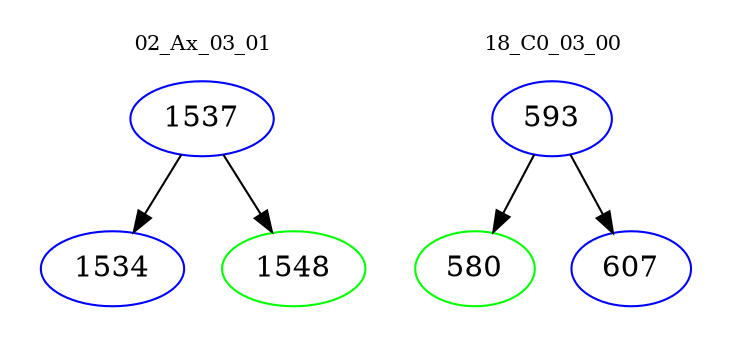 digraph{
subgraph cluster_0 {
color = white
label = "02_Ax_03_01";
fontsize=10;
T0_1537 [label="1537", color="blue"]
T0_1537 -> T0_1534 [color="black"]
T0_1534 [label="1534", color="blue"]
T0_1537 -> T0_1548 [color="black"]
T0_1548 [label="1548", color="green"]
}
subgraph cluster_1 {
color = white
label = "18_C0_03_00";
fontsize=10;
T1_593 [label="593", color="blue"]
T1_593 -> T1_580 [color="black"]
T1_580 [label="580", color="green"]
T1_593 -> T1_607 [color="black"]
T1_607 [label="607", color="blue"]
}
}
